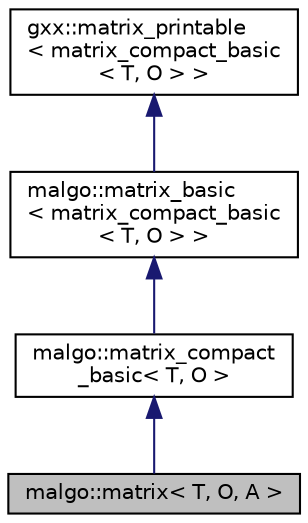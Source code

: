 digraph "malgo::matrix&lt; T, O, A &gt;"
{
  edge [fontname="Helvetica",fontsize="10",labelfontname="Helvetica",labelfontsize="10"];
  node [fontname="Helvetica",fontsize="10",shape=record];
  Node1 [label="malgo::matrix\< T, O, A \>",height=0.2,width=0.4,color="black", fillcolor="grey75", style="filled", fontcolor="black"];
  Node2 -> Node1 [dir="back",color="midnightblue",fontsize="10",style="solid",fontname="Helvetica"];
  Node2 [label="malgo::matrix_compact\l_basic\< T, O \>",height=0.2,width=0.4,color="black", fillcolor="white", style="filled",URL="$classmalgo_1_1matrix__compact__basic.html"];
  Node3 -> Node2 [dir="back",color="midnightblue",fontsize="10",style="solid",fontname="Helvetica"];
  Node3 [label="malgo::matrix_basic\l\< matrix_compact_basic\l\< T, O \> \>",height=0.2,width=0.4,color="black", fillcolor="white", style="filled",URL="$classmalgo_1_1matrix__basic.html"];
  Node4 -> Node3 [dir="back",color="midnightblue",fontsize="10",style="solid",fontname="Helvetica"];
  Node4 [label="gxx::matrix_printable\l\< matrix_compact_basic\l\< T, O \> \>",height=0.2,width=0.4,color="black", fillcolor="white", style="filled",URL="$classgxx_1_1matrix__printable.html"];
}
